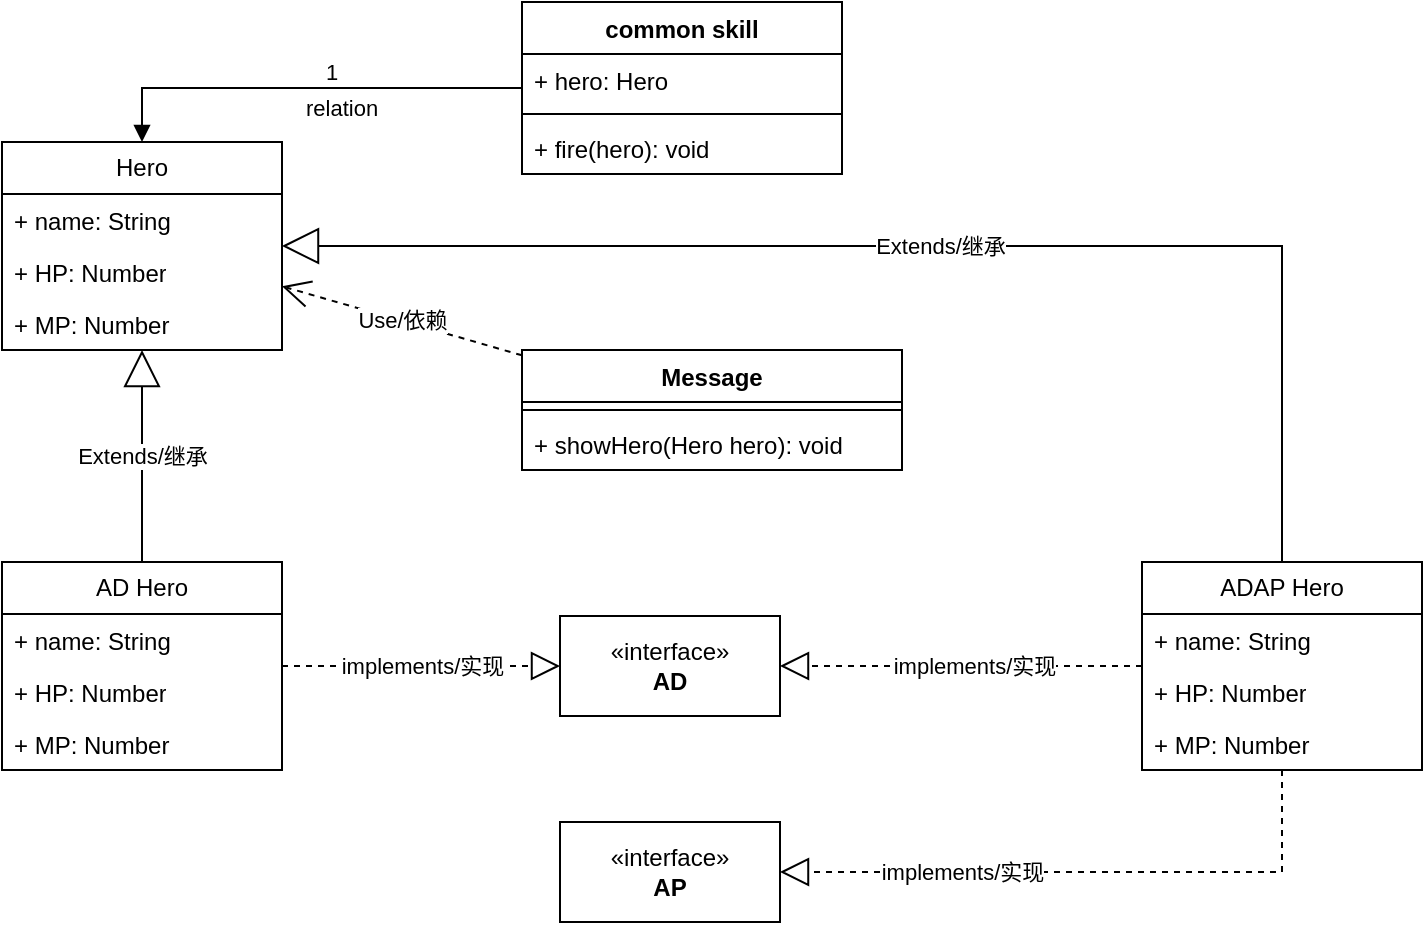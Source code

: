 <mxfile version="21.0.2" type="github">
  <diagram name="第 1 页" id="0Z83amZDiFIKCZFvAMt-">
    <mxGraphModel dx="1397" dy="754" grid="1" gridSize="10" guides="1" tooltips="1" connect="1" arrows="1" fold="1" page="1" pageScale="1" pageWidth="827" pageHeight="1169" math="0" shadow="0">
      <root>
        <mxCell id="0" />
        <mxCell id="1" parent="0" />
        <mxCell id="5L-th6wMLYT3b9Qm78VZ-5" value="Hero" style="swimlane;fontStyle=0;childLayout=stackLayout;horizontal=1;startSize=26;fillColor=none;horizontalStack=0;resizeParent=1;resizeParentMax=0;resizeLast=0;collapsible=1;marginBottom=0;whiteSpace=wrap;html=1;" vertex="1" parent="1">
          <mxGeometry x="80" y="90" width="140" height="104" as="geometry" />
        </mxCell>
        <mxCell id="5L-th6wMLYT3b9Qm78VZ-6" value="+ name: String" style="text;strokeColor=none;fillColor=none;align=left;verticalAlign=top;spacingLeft=4;spacingRight=4;overflow=hidden;rotatable=0;points=[[0,0.5],[1,0.5]];portConstraint=eastwest;whiteSpace=wrap;html=1;" vertex="1" parent="5L-th6wMLYT3b9Qm78VZ-5">
          <mxGeometry y="26" width="140" height="26" as="geometry" />
        </mxCell>
        <mxCell id="5L-th6wMLYT3b9Qm78VZ-7" value="+ HP: Number" style="text;strokeColor=none;fillColor=none;align=left;verticalAlign=top;spacingLeft=4;spacingRight=4;overflow=hidden;rotatable=0;points=[[0,0.5],[1,0.5]];portConstraint=eastwest;whiteSpace=wrap;html=1;" vertex="1" parent="5L-th6wMLYT3b9Qm78VZ-5">
          <mxGeometry y="52" width="140" height="26" as="geometry" />
        </mxCell>
        <mxCell id="5L-th6wMLYT3b9Qm78VZ-8" value="+ MP: Number" style="text;strokeColor=none;fillColor=none;align=left;verticalAlign=top;spacingLeft=4;spacingRight=4;overflow=hidden;rotatable=0;points=[[0,0.5],[1,0.5]];portConstraint=eastwest;whiteSpace=wrap;html=1;" vertex="1" parent="5L-th6wMLYT3b9Qm78VZ-5">
          <mxGeometry y="78" width="140" height="26" as="geometry" />
        </mxCell>
        <mxCell id="5L-th6wMLYT3b9Qm78VZ-9" value="Extends/继承" style="endArrow=block;endSize=16;endFill=0;html=1;rounded=0;exitX=0.5;exitY=0;exitDx=0;exitDy=0;" edge="1" parent="1" source="5L-th6wMLYT3b9Qm78VZ-10" target="5L-th6wMLYT3b9Qm78VZ-5">
          <mxGeometry width="160" relative="1" as="geometry">
            <mxPoint x="170" y="290" as="sourcePoint" />
            <mxPoint x="320" y="300" as="targetPoint" />
          </mxGeometry>
        </mxCell>
        <mxCell id="5L-th6wMLYT3b9Qm78VZ-10" value="AD Hero" style="swimlane;fontStyle=0;childLayout=stackLayout;horizontal=1;startSize=26;fillColor=none;horizontalStack=0;resizeParent=1;resizeParentMax=0;resizeLast=0;collapsible=1;marginBottom=0;whiteSpace=wrap;html=1;" vertex="1" parent="1">
          <mxGeometry x="80" y="300" width="140" height="104" as="geometry" />
        </mxCell>
        <mxCell id="5L-th6wMLYT3b9Qm78VZ-11" value="+ name: String" style="text;strokeColor=none;fillColor=none;align=left;verticalAlign=top;spacingLeft=4;spacingRight=4;overflow=hidden;rotatable=0;points=[[0,0.5],[1,0.5]];portConstraint=eastwest;whiteSpace=wrap;html=1;" vertex="1" parent="5L-th6wMLYT3b9Qm78VZ-10">
          <mxGeometry y="26" width="140" height="26" as="geometry" />
        </mxCell>
        <mxCell id="5L-th6wMLYT3b9Qm78VZ-12" value="+ HP: Number" style="text;strokeColor=none;fillColor=none;align=left;verticalAlign=top;spacingLeft=4;spacingRight=4;overflow=hidden;rotatable=0;points=[[0,0.5],[1,0.5]];portConstraint=eastwest;whiteSpace=wrap;html=1;" vertex="1" parent="5L-th6wMLYT3b9Qm78VZ-10">
          <mxGeometry y="52" width="140" height="26" as="geometry" />
        </mxCell>
        <mxCell id="5L-th6wMLYT3b9Qm78VZ-13" value="+ MP: Number" style="text;strokeColor=none;fillColor=none;align=left;verticalAlign=top;spacingLeft=4;spacingRight=4;overflow=hidden;rotatable=0;points=[[0,0.5],[1,0.5]];portConstraint=eastwest;whiteSpace=wrap;html=1;" vertex="1" parent="5L-th6wMLYT3b9Qm78VZ-10">
          <mxGeometry y="78" width="140" height="26" as="geometry" />
        </mxCell>
        <mxCell id="5L-th6wMLYT3b9Qm78VZ-14" value="«interface»&lt;br&gt;&lt;b&gt;AD&lt;/b&gt;" style="html=1;whiteSpace=wrap;" vertex="1" parent="1">
          <mxGeometry x="359" y="327" width="110" height="50" as="geometry" />
        </mxCell>
        <mxCell id="5L-th6wMLYT3b9Qm78VZ-15" value="«interface»&lt;br&gt;&lt;b&gt;AP&lt;/b&gt;" style="html=1;whiteSpace=wrap;" vertex="1" parent="1">
          <mxGeometry x="359" y="430" width="110" height="50" as="geometry" />
        </mxCell>
        <mxCell id="5L-th6wMLYT3b9Qm78VZ-16" value="" style="endArrow=block;dashed=1;endFill=0;endSize=12;html=1;rounded=0;edgeStyle=orthogonalEdgeStyle;" edge="1" parent="1" source="5L-th6wMLYT3b9Qm78VZ-10" target="5L-th6wMLYT3b9Qm78VZ-14">
          <mxGeometry width="160" relative="1" as="geometry">
            <mxPoint x="230" y="342" as="sourcePoint" />
            <mxPoint x="360" y="320" as="targetPoint" />
          </mxGeometry>
        </mxCell>
        <mxCell id="5L-th6wMLYT3b9Qm78VZ-17" value="implements/实现" style="edgeLabel;html=1;align=center;verticalAlign=middle;resizable=0;points=[];" vertex="1" connectable="0" parent="5L-th6wMLYT3b9Qm78VZ-16">
          <mxGeometry x="-0.184" relative="1" as="geometry">
            <mxPoint x="13" as="offset" />
          </mxGeometry>
        </mxCell>
        <mxCell id="5L-th6wMLYT3b9Qm78VZ-18" value="ADAP Hero" style="swimlane;fontStyle=0;childLayout=stackLayout;horizontal=1;startSize=26;fillColor=none;horizontalStack=0;resizeParent=1;resizeParentMax=0;resizeLast=0;collapsible=1;marginBottom=0;whiteSpace=wrap;html=1;" vertex="1" parent="1">
          <mxGeometry x="650" y="300" width="140" height="104" as="geometry" />
        </mxCell>
        <mxCell id="5L-th6wMLYT3b9Qm78VZ-19" value="+ name: String" style="text;strokeColor=none;fillColor=none;align=left;verticalAlign=top;spacingLeft=4;spacingRight=4;overflow=hidden;rotatable=0;points=[[0,0.5],[1,0.5]];portConstraint=eastwest;whiteSpace=wrap;html=1;" vertex="1" parent="5L-th6wMLYT3b9Qm78VZ-18">
          <mxGeometry y="26" width="140" height="26" as="geometry" />
        </mxCell>
        <mxCell id="5L-th6wMLYT3b9Qm78VZ-20" value="+ HP: Number" style="text;strokeColor=none;fillColor=none;align=left;verticalAlign=top;spacingLeft=4;spacingRight=4;overflow=hidden;rotatable=0;points=[[0,0.5],[1,0.5]];portConstraint=eastwest;whiteSpace=wrap;html=1;" vertex="1" parent="5L-th6wMLYT3b9Qm78VZ-18">
          <mxGeometry y="52" width="140" height="26" as="geometry" />
        </mxCell>
        <mxCell id="5L-th6wMLYT3b9Qm78VZ-21" value="+ MP: Number" style="text;strokeColor=none;fillColor=none;align=left;verticalAlign=top;spacingLeft=4;spacingRight=4;overflow=hidden;rotatable=0;points=[[0,0.5],[1,0.5]];portConstraint=eastwest;whiteSpace=wrap;html=1;" vertex="1" parent="5L-th6wMLYT3b9Qm78VZ-18">
          <mxGeometry y="78" width="140" height="26" as="geometry" />
        </mxCell>
        <mxCell id="5L-th6wMLYT3b9Qm78VZ-22" value="Extends/继承" style="endArrow=block;endSize=16;endFill=0;html=1;rounded=0;edgeStyle=orthogonalEdgeStyle;" edge="1" parent="1" source="5L-th6wMLYT3b9Qm78VZ-18" target="5L-th6wMLYT3b9Qm78VZ-5">
          <mxGeometry width="160" relative="1" as="geometry">
            <mxPoint x="640" y="300" as="sourcePoint" />
            <mxPoint x="580" y="150" as="targetPoint" />
            <Array as="points">
              <mxPoint x="720" y="142" />
            </Array>
          </mxGeometry>
        </mxCell>
        <mxCell id="5L-th6wMLYT3b9Qm78VZ-23" value="" style="endArrow=block;dashed=1;endFill=0;endSize=12;html=1;rounded=0;edgeStyle=orthogonalEdgeStyle;" edge="1" parent="1" source="5L-th6wMLYT3b9Qm78VZ-18" target="5L-th6wMLYT3b9Qm78VZ-14">
          <mxGeometry width="160" relative="1" as="geometry">
            <mxPoint x="230" y="362" as="sourcePoint" />
            <mxPoint x="469" y="350" as="targetPoint" />
          </mxGeometry>
        </mxCell>
        <mxCell id="5L-th6wMLYT3b9Qm78VZ-24" value="implements/实现" style="edgeLabel;html=1;align=center;verticalAlign=middle;resizable=0;points=[];" vertex="1" connectable="0" parent="5L-th6wMLYT3b9Qm78VZ-23">
          <mxGeometry x="-0.184" relative="1" as="geometry">
            <mxPoint x="-10" as="offset" />
          </mxGeometry>
        </mxCell>
        <mxCell id="5L-th6wMLYT3b9Qm78VZ-25" value="" style="endArrow=block;dashed=1;endFill=0;endSize=12;html=1;rounded=0;edgeStyle=orthogonalEdgeStyle;" edge="1" parent="1" source="5L-th6wMLYT3b9Qm78VZ-18" target="5L-th6wMLYT3b9Qm78VZ-15">
          <mxGeometry width="160" relative="1" as="geometry">
            <mxPoint x="650" y="362" as="sourcePoint" />
            <mxPoint x="490" y="390" as="targetPoint" />
            <Array as="points">
              <mxPoint x="720" y="455" />
            </Array>
          </mxGeometry>
        </mxCell>
        <mxCell id="5L-th6wMLYT3b9Qm78VZ-26" value="implements/实现" style="edgeLabel;html=1;align=center;verticalAlign=middle;resizable=0;points=[];" vertex="1" connectable="0" parent="5L-th6wMLYT3b9Qm78VZ-25">
          <mxGeometry x="-0.184" relative="1" as="geometry">
            <mxPoint x="-88" as="offset" />
          </mxGeometry>
        </mxCell>
        <mxCell id="5L-th6wMLYT3b9Qm78VZ-31" value="Message" style="swimlane;fontStyle=1;align=center;verticalAlign=top;childLayout=stackLayout;horizontal=1;startSize=26;horizontalStack=0;resizeParent=1;resizeParentMax=0;resizeLast=0;collapsible=1;marginBottom=0;whiteSpace=wrap;html=1;" vertex="1" parent="1">
          <mxGeometry x="340" y="194" width="190" height="60" as="geometry" />
        </mxCell>
        <mxCell id="5L-th6wMLYT3b9Qm78VZ-33" value="" style="line;strokeWidth=1;fillColor=none;align=left;verticalAlign=middle;spacingTop=-1;spacingLeft=3;spacingRight=3;rotatable=0;labelPosition=right;points=[];portConstraint=eastwest;strokeColor=inherit;" vertex="1" parent="5L-th6wMLYT3b9Qm78VZ-31">
          <mxGeometry y="26" width="190" height="8" as="geometry" />
        </mxCell>
        <mxCell id="5L-th6wMLYT3b9Qm78VZ-34" value="+ showHero(Hero hero): void" style="text;strokeColor=none;fillColor=none;align=left;verticalAlign=top;spacingLeft=4;spacingRight=4;overflow=hidden;rotatable=0;points=[[0,0.5],[1,0.5]];portConstraint=eastwest;whiteSpace=wrap;html=1;" vertex="1" parent="5L-th6wMLYT3b9Qm78VZ-31">
          <mxGeometry y="34" width="190" height="26" as="geometry" />
        </mxCell>
        <mxCell id="5L-th6wMLYT3b9Qm78VZ-36" value="Use/依赖" style="endArrow=open;endSize=12;dashed=1;html=1;rounded=0;" edge="1" parent="1" source="5L-th6wMLYT3b9Qm78VZ-31" target="5L-th6wMLYT3b9Qm78VZ-5">
          <mxGeometry width="160" relative="1" as="geometry">
            <mxPoint x="340" y="240" as="sourcePoint" />
            <mxPoint x="500" y="240" as="targetPoint" />
          </mxGeometry>
        </mxCell>
        <mxCell id="5L-th6wMLYT3b9Qm78VZ-37" value="common skill" style="swimlane;fontStyle=1;align=center;verticalAlign=top;childLayout=stackLayout;horizontal=1;startSize=26;horizontalStack=0;resizeParent=1;resizeParentMax=0;resizeLast=0;collapsible=1;marginBottom=0;whiteSpace=wrap;html=1;" vertex="1" parent="1">
          <mxGeometry x="340" y="20" width="160" height="86" as="geometry" />
        </mxCell>
        <mxCell id="5L-th6wMLYT3b9Qm78VZ-38" value="+ hero: Hero" style="text;strokeColor=none;fillColor=none;align=left;verticalAlign=top;spacingLeft=4;spacingRight=4;overflow=hidden;rotatable=0;points=[[0,0.5],[1,0.5]];portConstraint=eastwest;whiteSpace=wrap;html=1;" vertex="1" parent="5L-th6wMLYT3b9Qm78VZ-37">
          <mxGeometry y="26" width="160" height="26" as="geometry" />
        </mxCell>
        <mxCell id="5L-th6wMLYT3b9Qm78VZ-39" value="" style="line;strokeWidth=1;fillColor=none;align=left;verticalAlign=middle;spacingTop=-1;spacingLeft=3;spacingRight=3;rotatable=0;labelPosition=right;points=[];portConstraint=eastwest;strokeColor=inherit;" vertex="1" parent="5L-th6wMLYT3b9Qm78VZ-37">
          <mxGeometry y="52" width="160" height="8" as="geometry" />
        </mxCell>
        <mxCell id="5L-th6wMLYT3b9Qm78VZ-40" value="+ fire(hero): void" style="text;strokeColor=none;fillColor=none;align=left;verticalAlign=top;spacingLeft=4;spacingRight=4;overflow=hidden;rotatable=0;points=[[0,0.5],[1,0.5]];portConstraint=eastwest;whiteSpace=wrap;html=1;" vertex="1" parent="5L-th6wMLYT3b9Qm78VZ-37">
          <mxGeometry y="60" width="160" height="26" as="geometry" />
        </mxCell>
        <mxCell id="5L-th6wMLYT3b9Qm78VZ-43" value="relation" style="endArrow=block;endFill=1;html=1;edgeStyle=orthogonalEdgeStyle;align=left;verticalAlign=top;rounded=0;" edge="1" parent="1" source="5L-th6wMLYT3b9Qm78VZ-37">
          <mxGeometry x="0.019" y="-3" relative="1" as="geometry">
            <mxPoint x="280" y="63" as="sourcePoint" />
            <mxPoint x="150" y="90" as="targetPoint" />
            <Array as="points">
              <mxPoint x="150" y="63" />
            </Array>
            <mxPoint as="offset" />
          </mxGeometry>
        </mxCell>
        <mxCell id="5L-th6wMLYT3b9Qm78VZ-44" value="1" style="edgeLabel;resizable=0;html=1;align=left;verticalAlign=bottom;" connectable="0" vertex="1" parent="5L-th6wMLYT3b9Qm78VZ-43">
          <mxGeometry x="-1" relative="1" as="geometry">
            <mxPoint x="-100" as="offset" />
          </mxGeometry>
        </mxCell>
      </root>
    </mxGraphModel>
  </diagram>
</mxfile>
